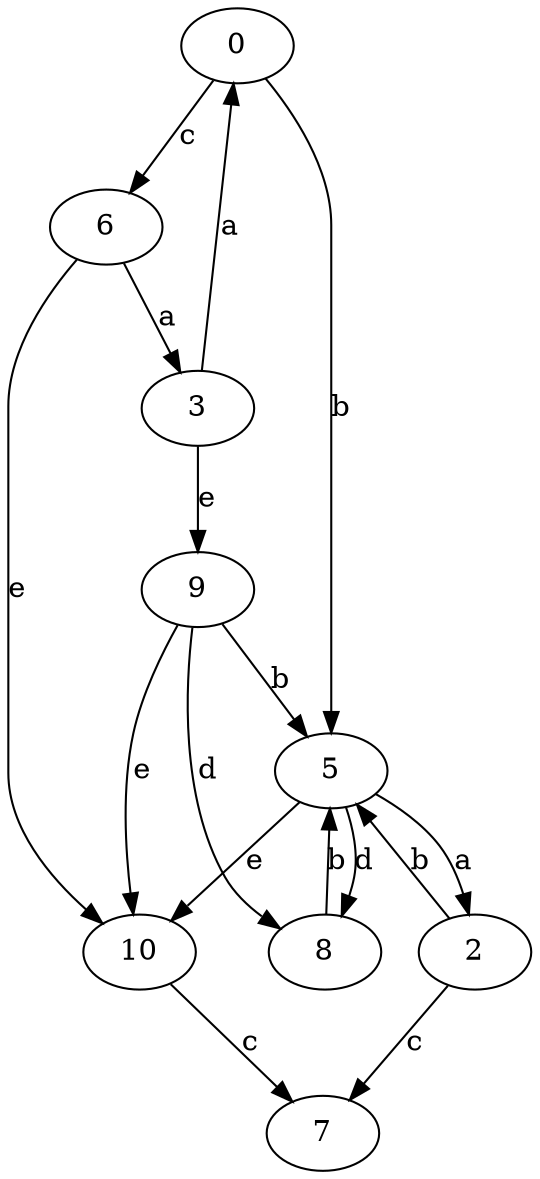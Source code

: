 strict digraph  {
0;
2;
3;
5;
6;
7;
8;
9;
10;
0 -> 5  [label=b];
0 -> 6  [label=c];
2 -> 5  [label=b];
2 -> 7  [label=c];
3 -> 0  [label=a];
3 -> 9  [label=e];
5 -> 2  [label=a];
5 -> 8  [label=d];
5 -> 10  [label=e];
6 -> 3  [label=a];
6 -> 10  [label=e];
8 -> 5  [label=b];
9 -> 5  [label=b];
9 -> 8  [label=d];
9 -> 10  [label=e];
10 -> 7  [label=c];
}
